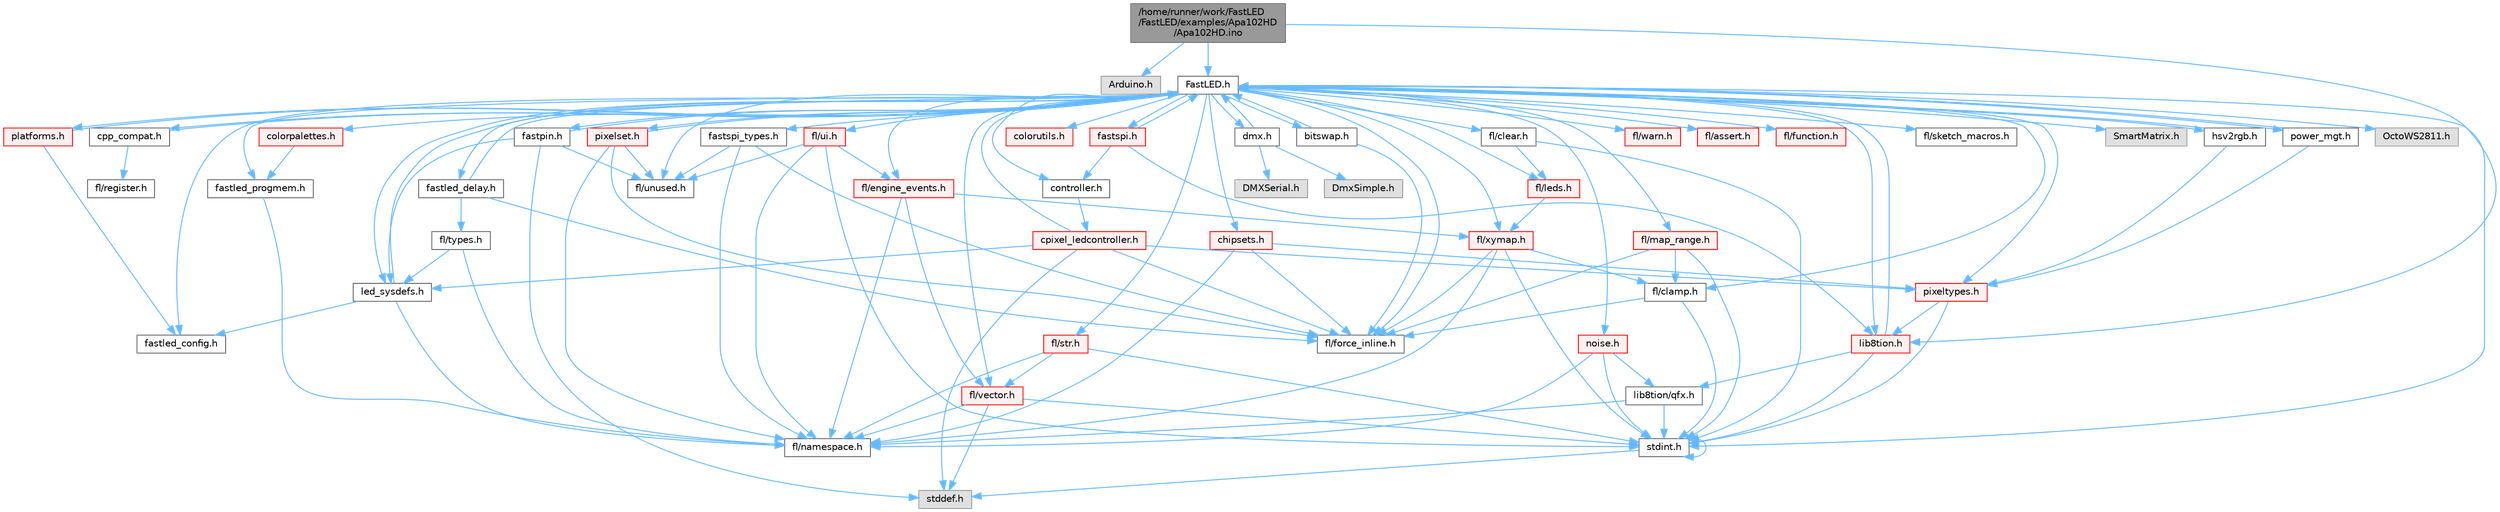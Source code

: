 digraph "/home/runner/work/FastLED/FastLED/examples/Apa102HD/Apa102HD.ino"
{
 // INTERACTIVE_SVG=YES
 // LATEX_PDF_SIZE
  bgcolor="transparent";
  edge [fontname=Helvetica,fontsize=10,labelfontname=Helvetica,labelfontsize=10];
  node [fontname=Helvetica,fontsize=10,shape=box,height=0.2,width=0.4];
  Node1 [id="Node000001",label="/home/runner/work/FastLED\l/FastLED/examples/Apa102HD\l/Apa102HD.ino",height=0.2,width=0.4,color="gray40", fillcolor="grey60", style="filled", fontcolor="black",tooltip="Example showing how to use the APA102HD gamma correction."];
  Node1 -> Node2 [id="edge1_Node000001_Node000002",color="steelblue1",style="solid",tooltip=" "];
  Node2 [id="Node000002",label="Arduino.h",height=0.2,width=0.4,color="grey60", fillcolor="#E0E0E0", style="filled",tooltip=" "];
  Node1 -> Node3 [id="edge2_Node000001_Node000003",color="steelblue1",style="solid",tooltip=" "];
  Node3 [id="Node000003",label="FastLED.h",height=0.2,width=0.4,color="grey40", fillcolor="white", style="filled",URL="$db/d97/_fast_l_e_d_8h.html",tooltip="central include file for FastLED, defines the CFastLED class/object"];
  Node3 -> Node4 [id="edge3_Node000003_Node000004",color="steelblue1",style="solid",tooltip=" "];
  Node4 [id="Node000004",label="stdint.h",height=0.2,width=0.4,color="grey40", fillcolor="white", style="filled",URL="$df/dd8/stdint_8h.html",tooltip=" "];
  Node4 -> Node5 [id="edge4_Node000004_Node000005",color="steelblue1",style="solid",tooltip=" "];
  Node5 [id="Node000005",label="stddef.h",height=0.2,width=0.4,color="grey60", fillcolor="#E0E0E0", style="filled",tooltip=" "];
  Node4 -> Node4 [id="edge5_Node000004_Node000004",color="steelblue1",style="solid",tooltip=" "];
  Node3 -> Node6 [id="edge6_Node000003_Node000006",color="steelblue1",style="solid",tooltip=" "];
  Node6 [id="Node000006",label="SmartMatrix.h",height=0.2,width=0.4,color="grey60", fillcolor="#E0E0E0", style="filled",tooltip=" "];
  Node3 -> Node7 [id="edge7_Node000003_Node000007",color="steelblue1",style="solid",tooltip=" "];
  Node7 [id="Node000007",label="OctoWS2811.h",height=0.2,width=0.4,color="grey60", fillcolor="#E0E0E0", style="filled",tooltip=" "];
  Node3 -> Node8 [id="edge8_Node000003_Node000008",color="steelblue1",style="solid",tooltip=" "];
  Node8 [id="Node000008",label="fl/force_inline.h",height=0.2,width=0.4,color="grey40", fillcolor="white", style="filled",URL="$d4/d64/force__inline_8h.html",tooltip=" "];
  Node3 -> Node9 [id="edge9_Node000003_Node000009",color="steelblue1",style="solid",tooltip=" "];
  Node9 [id="Node000009",label="cpp_compat.h",height=0.2,width=0.4,color="grey40", fillcolor="white", style="filled",URL="$d9/d13/cpp__compat_8h.html",tooltip="Compatibility functions based on C++ version."];
  Node9 -> Node3 [id="edge10_Node000009_Node000003",color="steelblue1",style="solid",tooltip=" "];
  Node9 -> Node10 [id="edge11_Node000009_Node000010",color="steelblue1",style="solid",tooltip=" "];
  Node10 [id="Node000010",label="fl/register.h",height=0.2,width=0.4,color="grey40", fillcolor="white", style="filled",URL="$df/d80/register_8h.html",tooltip=" "];
  Node3 -> Node11 [id="edge12_Node000003_Node000011",color="steelblue1",style="solid",tooltip=" "];
  Node11 [id="Node000011",label="fastled_config.h",height=0.2,width=0.4,color="grey40", fillcolor="white", style="filled",URL="$d5/d11/fastled__config_8h.html",tooltip="Contains definitions that can be used to configure FastLED at compile time."];
  Node3 -> Node12 [id="edge13_Node000003_Node000012",color="steelblue1",style="solid",tooltip=" "];
  Node12 [id="Node000012",label="led_sysdefs.h",height=0.2,width=0.4,color="grey40", fillcolor="white", style="filled",URL="$d9/d3e/led__sysdefs_8h.html",tooltip="Determines which platform system definitions to include."];
  Node12 -> Node3 [id="edge14_Node000012_Node000003",color="steelblue1",style="solid",tooltip=" "];
  Node12 -> Node11 [id="edge15_Node000012_Node000011",color="steelblue1",style="solid",tooltip=" "];
  Node12 -> Node13 [id="edge16_Node000012_Node000013",color="steelblue1",style="solid",tooltip=" "];
  Node13 [id="Node000013",label="fl/namespace.h",height=0.2,width=0.4,color="grey40", fillcolor="white", style="filled",URL="$df/d2a/namespace_8h.html",tooltip="Implements the FastLED namespace macros."];
  Node3 -> Node14 [id="edge17_Node000003_Node000014",color="steelblue1",style="solid",tooltip=" "];
  Node14 [id="Node000014",label="fastled_delay.h",height=0.2,width=0.4,color="grey40", fillcolor="white", style="filled",URL="$d0/da8/fastled__delay_8h.html",tooltip="Utility functions and classes for managing delay cycles."];
  Node14 -> Node3 [id="edge18_Node000014_Node000003",color="steelblue1",style="solid",tooltip=" "];
  Node14 -> Node15 [id="edge19_Node000014_Node000015",color="steelblue1",style="solid",tooltip=" "];
  Node15 [id="Node000015",label="fl/types.h",height=0.2,width=0.4,color="grey40", fillcolor="white", style="filled",URL="$d7/da1/fl_2types_8h.html",tooltip=" "];
  Node15 -> Node13 [id="edge20_Node000015_Node000013",color="steelblue1",style="solid",tooltip=" "];
  Node15 -> Node12 [id="edge21_Node000015_Node000012",color="steelblue1",style="solid",tooltip=" "];
  Node14 -> Node8 [id="edge22_Node000014_Node000008",color="steelblue1",style="solid",tooltip=" "];
  Node3 -> Node16 [id="edge23_Node000003_Node000016",color="steelblue1",style="solid",tooltip=" "];
  Node16 [id="Node000016",label="bitswap.h",height=0.2,width=0.4,color="grey40", fillcolor="white", style="filled",URL="$de/ded/bitswap_8h.html",tooltip="Functions for doing a rotation of bits/bytes used by parallel output."];
  Node16 -> Node3 [id="edge24_Node000016_Node000003",color="steelblue1",style="solid",tooltip=" "];
  Node16 -> Node8 [id="edge25_Node000016_Node000008",color="steelblue1",style="solid",tooltip=" "];
  Node3 -> Node17 [id="edge26_Node000003_Node000017",color="steelblue1",style="solid",tooltip=" "];
  Node17 [id="Node000017",label="controller.h",height=0.2,width=0.4,color="grey40", fillcolor="white", style="filled",URL="$d2/dd9/controller_8h.html",tooltip="deprecated: base definitions used by led controllers for writing out led data"];
  Node17 -> Node18 [id="edge27_Node000017_Node000018",color="steelblue1",style="solid",tooltip=" "];
  Node18 [id="Node000018",label="cpixel_ledcontroller.h",height=0.2,width=0.4,color="red", fillcolor="#FFF0F0", style="filled",URL="$d9/d57/cpixel__ledcontroller_8h.html",tooltip="defines the templated version of the CLEDController class"];
  Node18 -> Node5 [id="edge28_Node000018_Node000005",color="steelblue1",style="solid",tooltip=" "];
  Node18 -> Node3 [id="edge29_Node000018_Node000003",color="steelblue1",style="solid",tooltip=" "];
  Node18 -> Node12 [id="edge30_Node000018_Node000012",color="steelblue1",style="solid",tooltip=" "];
  Node18 -> Node19 [id="edge31_Node000018_Node000019",color="steelblue1",style="solid",tooltip=" "];
  Node19 [id="Node000019",label="pixeltypes.h",height=0.2,width=0.4,color="red", fillcolor="#FFF0F0", style="filled",URL="$d2/dba/pixeltypes_8h.html",tooltip="Includes defintions for RGB and HSV pixels."];
  Node19 -> Node4 [id="edge32_Node000019_Node000004",color="steelblue1",style="solid",tooltip=" "];
  Node19 -> Node20 [id="edge33_Node000019_Node000020",color="steelblue1",style="solid",tooltip=" "];
  Node20 [id="Node000020",label="lib8tion.h",height=0.2,width=0.4,color="red", fillcolor="#FFF0F0", style="filled",URL="$df/da5/lib8tion_8h.html",tooltip="Fast, efficient 8-bit math functions specifically designed for high-performance LED programming."];
  Node20 -> Node3 [id="edge34_Node000020_Node000003",color="steelblue1",style="solid",tooltip=" "];
  Node20 -> Node4 [id="edge35_Node000020_Node000004",color="steelblue1",style="solid",tooltip=" "];
  Node20 -> Node23 [id="edge36_Node000020_Node000023",color="steelblue1",style="solid",tooltip=" "];
  Node23 [id="Node000023",label="lib8tion/qfx.h",height=0.2,width=0.4,color="grey40", fillcolor="white", style="filled",URL="$d2/d19/qfx_8h.html",tooltip=" "];
  Node23 -> Node4 [id="edge37_Node000023_Node000004",color="steelblue1",style="solid",tooltip=" "];
  Node23 -> Node13 [id="edge38_Node000023_Node000013",color="steelblue1",style="solid",tooltip=" "];
  Node18 -> Node8 [id="edge39_Node000018_Node000008",color="steelblue1",style="solid",tooltip=" "];
  Node3 -> Node71 [id="edge40_Node000003_Node000071",color="steelblue1",style="solid",tooltip=" "];
  Node71 [id="Node000071",label="fastpin.h",height=0.2,width=0.4,color="grey40", fillcolor="white", style="filled",URL="$db/d65/fastpin_8h.html",tooltip="Class base definitions for defining fast pin access."];
  Node71 -> Node3 [id="edge41_Node000071_Node000003",color="steelblue1",style="solid",tooltip=" "];
  Node71 -> Node12 [id="edge42_Node000071_Node000012",color="steelblue1",style="solid",tooltip=" "];
  Node71 -> Node5 [id="edge43_Node000071_Node000005",color="steelblue1",style="solid",tooltip=" "];
  Node71 -> Node38 [id="edge44_Node000071_Node000038",color="steelblue1",style="solid",tooltip=" "];
  Node38 [id="Node000038",label="fl/unused.h",height=0.2,width=0.4,color="grey40", fillcolor="white", style="filled",URL="$d8/d4b/unused_8h.html",tooltip=" "];
  Node3 -> Node72 [id="edge45_Node000003_Node000072",color="steelblue1",style="solid",tooltip=" "];
  Node72 [id="Node000072",label="fastspi_types.h",height=0.2,width=0.4,color="grey40", fillcolor="white", style="filled",URL="$d2/ddb/fastspi__types_8h.html",tooltip="Data types and constants used by SPI interfaces."];
  Node72 -> Node8 [id="edge46_Node000072_Node000008",color="steelblue1",style="solid",tooltip=" "];
  Node72 -> Node13 [id="edge47_Node000072_Node000013",color="steelblue1",style="solid",tooltip=" "];
  Node72 -> Node38 [id="edge48_Node000072_Node000038",color="steelblue1",style="solid",tooltip=" "];
  Node3 -> Node73 [id="edge49_Node000003_Node000073",color="steelblue1",style="solid",tooltip=" "];
  Node73 [id="Node000073",label="dmx.h",height=0.2,width=0.4,color="grey40", fillcolor="white", style="filled",URL="$d3/de1/dmx_8h.html",tooltip="Defines the DMX512-based LED controllers."];
  Node73 -> Node3 [id="edge50_Node000073_Node000003",color="steelblue1",style="solid",tooltip=" "];
  Node73 -> Node74 [id="edge51_Node000073_Node000074",color="steelblue1",style="solid",tooltip=" "];
  Node74 [id="Node000074",label="DmxSimple.h",height=0.2,width=0.4,color="grey60", fillcolor="#E0E0E0", style="filled",tooltip=" "];
  Node73 -> Node75 [id="edge52_Node000073_Node000075",color="steelblue1",style="solid",tooltip=" "];
  Node75 [id="Node000075",label="DMXSerial.h",height=0.2,width=0.4,color="grey60", fillcolor="#E0E0E0", style="filled",tooltip=" "];
  Node3 -> Node76 [id="edge53_Node000003_Node000076",color="steelblue1",style="solid",tooltip=" "];
  Node76 [id="Node000076",label="platforms.h",height=0.2,width=0.4,color="red", fillcolor="#FFF0F0", style="filled",URL="$da/dc9/platforms_8h.html",tooltip="Determines which platforms headers to include."];
  Node76 -> Node3 [id="edge54_Node000076_Node000003",color="steelblue1",style="solid",tooltip=" "];
  Node76 -> Node11 [id="edge55_Node000076_Node000011",color="steelblue1",style="solid",tooltip=" "];
  Node3 -> Node78 [id="edge56_Node000003_Node000078",color="steelblue1",style="solid",tooltip=" "];
  Node78 [id="Node000078",label="fastled_progmem.h",height=0.2,width=0.4,color="grey40", fillcolor="white", style="filled",URL="$df/dab/fastled__progmem_8h.html",tooltip="Wrapper definitions to allow seamless use of PROGMEM in environments that have it."];
  Node78 -> Node13 [id="edge57_Node000078_Node000013",color="steelblue1",style="solid",tooltip=" "];
  Node3 -> Node20 [id="edge58_Node000003_Node000020",color="steelblue1",style="solid",tooltip=" "];
  Node3 -> Node19 [id="edge59_Node000003_Node000019",color="steelblue1",style="solid",tooltip=" "];
  Node3 -> Node79 [id="edge60_Node000003_Node000079",color="steelblue1",style="solid",tooltip=" "];
  Node79 [id="Node000079",label="hsv2rgb.h",height=0.2,width=0.4,color="grey40", fillcolor="white", style="filled",URL="$de/d9a/hsv2rgb_8h.html",tooltip="Functions to convert from the HSV colorspace to the RGB colorspace."];
  Node79 -> Node3 [id="edge61_Node000079_Node000003",color="steelblue1",style="solid",tooltip=" "];
  Node79 -> Node19 [id="edge62_Node000079_Node000019",color="steelblue1",style="solid",tooltip=" "];
  Node3 -> Node80 [id="edge63_Node000003_Node000080",color="steelblue1",style="solid",tooltip=" "];
  Node80 [id="Node000080",label="colorutils.h",height=0.2,width=0.4,color="red", fillcolor="#FFF0F0", style="filled",URL="$d1/dfb/colorutils_8h.html",tooltip=" "];
  Node3 -> Node85 [id="edge64_Node000003_Node000085",color="steelblue1",style="solid",tooltip=" "];
  Node85 [id="Node000085",label="pixelset.h",height=0.2,width=0.4,color="red", fillcolor="#FFF0F0", style="filled",URL="$d4/d46/pixelset_8h.html",tooltip="Declares classes for managing logical groups of LEDs."];
  Node85 -> Node8 [id="edge65_Node000085_Node000008",color="steelblue1",style="solid",tooltip=" "];
  Node85 -> Node13 [id="edge66_Node000085_Node000013",color="steelblue1",style="solid",tooltip=" "];
  Node85 -> Node38 [id="edge67_Node000085_Node000038",color="steelblue1",style="solid",tooltip=" "];
  Node85 -> Node3 [id="edge68_Node000085_Node000003",color="steelblue1",style="solid",tooltip=" "];
  Node3 -> Node86 [id="edge69_Node000003_Node000086",color="steelblue1",style="solid",tooltip=" "];
  Node86 [id="Node000086",label="colorpalettes.h",height=0.2,width=0.4,color="red", fillcolor="#FFF0F0", style="filled",URL="$dc/dcc/colorpalettes_8h.html",tooltip="Declarations for the predefined color palettes supplied by FastLED."];
  Node86 -> Node78 [id="edge70_Node000086_Node000078",color="steelblue1",style="solid",tooltip=" "];
  Node3 -> Node87 [id="edge71_Node000003_Node000087",color="steelblue1",style="solid",tooltip=" "];
  Node87 [id="Node000087",label="noise.h",height=0.2,width=0.4,color="red", fillcolor="#FFF0F0", style="filled",URL="$d1/d31/noise_8h.html",tooltip="Functions to generate and fill arrays with noise."];
  Node87 -> Node4 [id="edge72_Node000087_Node000004",color="steelblue1",style="solid",tooltip=" "];
  Node87 -> Node13 [id="edge73_Node000087_Node000013",color="steelblue1",style="solid",tooltip=" "];
  Node87 -> Node23 [id="edge74_Node000087_Node000023",color="steelblue1",style="solid",tooltip=" "];
  Node3 -> Node88 [id="edge75_Node000003_Node000088",color="steelblue1",style="solid",tooltip=" "];
  Node88 [id="Node000088",label="power_mgt.h",height=0.2,width=0.4,color="grey40", fillcolor="white", style="filled",URL="$dc/d5b/power__mgt_8h.html",tooltip="Functions to limit the power used by FastLED."];
  Node88 -> Node3 [id="edge76_Node000088_Node000003",color="steelblue1",style="solid",tooltip=" "];
  Node88 -> Node19 [id="edge77_Node000088_Node000019",color="steelblue1",style="solid",tooltip=" "];
  Node3 -> Node89 [id="edge78_Node000003_Node000089",color="steelblue1",style="solid",tooltip=" "];
  Node89 [id="Node000089",label="fastspi.h",height=0.2,width=0.4,color="red", fillcolor="#FFF0F0", style="filled",URL="$d6/ddc/fastspi_8h.html",tooltip="Serial peripheral interface (SPI) definitions per platform."];
  Node89 -> Node3 [id="edge79_Node000089_Node000003",color="steelblue1",style="solid",tooltip=" "];
  Node89 -> Node17 [id="edge80_Node000089_Node000017",color="steelblue1",style="solid",tooltip=" "];
  Node89 -> Node20 [id="edge81_Node000089_Node000020",color="steelblue1",style="solid",tooltip=" "];
  Node3 -> Node91 [id="edge82_Node000003_Node000091",color="steelblue1",style="solid",tooltip=" "];
  Node91 [id="Node000091",label="chipsets.h",height=0.2,width=0.4,color="red", fillcolor="#FFF0F0", style="filled",URL="$db/d66/chipsets_8h.html",tooltip="Contains the bulk of the definitions for the various LED chipsets supported."];
  Node91 -> Node19 [id="edge83_Node000091_Node000019",color="steelblue1",style="solid",tooltip=" "];
  Node91 -> Node8 [id="edge84_Node000091_Node000008",color="steelblue1",style="solid",tooltip=" "];
  Node91 -> Node13 [id="edge85_Node000091_Node000013",color="steelblue1",style="solid",tooltip=" "];
  Node3 -> Node60 [id="edge86_Node000003_Node000060",color="steelblue1",style="solid",tooltip=" "];
  Node60 [id="Node000060",label="fl/engine_events.h",height=0.2,width=0.4,color="red", fillcolor="#FFF0F0", style="filled",URL="$db/dc0/engine__events_8h.html",tooltip=" "];
  Node60 -> Node13 [id="edge87_Node000060_Node000013",color="steelblue1",style="solid",tooltip=" "];
  Node60 -> Node41 [id="edge88_Node000060_Node000041",color="steelblue1",style="solid",tooltip=" "];
  Node41 [id="Node000041",label="fl/vector.h",height=0.2,width=0.4,color="red", fillcolor="#FFF0F0", style="filled",URL="$d6/d68/vector_8h.html",tooltip=" "];
  Node41 -> Node5 [id="edge89_Node000041_Node000005",color="steelblue1",style="solid",tooltip=" "];
  Node41 -> Node4 [id="edge90_Node000041_Node000004",color="steelblue1",style="solid",tooltip=" "];
  Node41 -> Node13 [id="edge91_Node000041_Node000013",color="steelblue1",style="solid",tooltip=" "];
  Node60 -> Node68 [id="edge92_Node000060_Node000068",color="steelblue1",style="solid",tooltip=" "];
  Node68 [id="Node000068",label="fl/xymap.h",height=0.2,width=0.4,color="red", fillcolor="#FFF0F0", style="filled",URL="$da/d61/xymap_8h.html",tooltip=" "];
  Node68 -> Node4 [id="edge93_Node000068_Node000004",color="steelblue1",style="solid",tooltip=" "];
  Node68 -> Node29 [id="edge94_Node000068_Node000029",color="steelblue1",style="solid",tooltip=" "];
  Node29 [id="Node000029",label="fl/clamp.h",height=0.2,width=0.4,color="grey40", fillcolor="white", style="filled",URL="$d6/dd3/clamp_8h.html",tooltip=" "];
  Node29 -> Node4 [id="edge95_Node000029_Node000004",color="steelblue1",style="solid",tooltip=" "];
  Node29 -> Node8 [id="edge96_Node000029_Node000008",color="steelblue1",style="solid",tooltip=" "];
  Node68 -> Node8 [id="edge97_Node000068_Node000008",color="steelblue1",style="solid",tooltip=" "];
  Node68 -> Node13 [id="edge98_Node000068_Node000013",color="steelblue1",style="solid",tooltip=" "];
  Node3 -> Node92 [id="edge99_Node000003_Node000092",color="steelblue1",style="solid",tooltip=" "];
  Node92 [id="Node000092",label="fl/leds.h",height=0.2,width=0.4,color="red", fillcolor="#FFF0F0", style="filled",URL="$da/d78/leds_8h.html",tooltip=" "];
  Node92 -> Node68 [id="edge100_Node000092_Node000068",color="steelblue1",style="solid",tooltip=" "];
  Node3 -> Node26 [id="edge101_Node000003_Node000026",color="steelblue1",style="solid",tooltip=" "];
  Node26 [id="Node000026",label="fl/str.h",height=0.2,width=0.4,color="red", fillcolor="#FFF0F0", style="filled",URL="$d1/d93/str_8h.html",tooltip=" "];
  Node26 -> Node4 [id="edge102_Node000026_Node000004",color="steelblue1",style="solid",tooltip=" "];
  Node26 -> Node13 [id="edge103_Node000026_Node000013",color="steelblue1",style="solid",tooltip=" "];
  Node26 -> Node41 [id="edge104_Node000026_Node000041",color="steelblue1",style="solid",tooltip=" "];
  Node3 -> Node68 [id="edge105_Node000003_Node000068",color="steelblue1",style="solid",tooltip=" "];
  Node3 -> Node29 [id="edge106_Node000003_Node000029",color="steelblue1",style="solid",tooltip=" "];
  Node3 -> Node30 [id="edge107_Node000003_Node000030",color="steelblue1",style="solid",tooltip=" "];
  Node30 [id="Node000030",label="fl/map_range.h",height=0.2,width=0.4,color="red", fillcolor="#FFF0F0", style="filled",URL="$d1/d47/map__range_8h.html",tooltip=" "];
  Node30 -> Node4 [id="edge108_Node000030_Node000004",color="steelblue1",style="solid",tooltip=" "];
  Node30 -> Node29 [id="edge109_Node000030_Node000029",color="steelblue1",style="solid",tooltip=" "];
  Node30 -> Node8 [id="edge110_Node000030_Node000008",color="steelblue1",style="solid",tooltip=" "];
  Node3 -> Node93 [id="edge111_Node000003_Node000093",color="steelblue1",style="solid",tooltip=" "];
  Node93 [id="Node000093",label="fl/warn.h",height=0.2,width=0.4,color="red", fillcolor="#FFF0F0", style="filled",URL="$de/d77/warn_8h.html",tooltip=" "];
  Node3 -> Node64 [id="edge112_Node000003_Node000064",color="steelblue1",style="solid",tooltip=" "];
  Node64 [id="Node000064",label="fl/assert.h",height=0.2,width=0.4,color="red", fillcolor="#FFF0F0", style="filled",URL="$dc/da7/assert_8h.html",tooltip=" "];
  Node3 -> Node38 [id="edge113_Node000003_Node000038",color="steelblue1",style="solid",tooltip=" "];
  Node3 -> Node41 [id="edge114_Node000003_Node000041",color="steelblue1",style="solid",tooltip=" "];
  Node3 -> Node96 [id="edge115_Node000003_Node000096",color="steelblue1",style="solid",tooltip=" "];
  Node96 [id="Node000096",label="fl/function.h",height=0.2,width=0.4,color="red", fillcolor="#FFF0F0", style="filled",URL="$dd/d67/function_8h.html",tooltip=" "];
  Node3 -> Node97 [id="edge116_Node000003_Node000097",color="steelblue1",style="solid",tooltip=" "];
  Node97 [id="Node000097",label="fl/clear.h",height=0.2,width=0.4,color="grey40", fillcolor="white", style="filled",URL="$df/db0/clear_8h.html",tooltip=" "];
  Node97 -> Node92 [id="edge117_Node000097_Node000092",color="steelblue1",style="solid",tooltip=" "];
  Node97 -> Node4 [id="edge118_Node000097_Node000004",color="steelblue1",style="solid",tooltip=" "];
  Node3 -> Node98 [id="edge119_Node000003_Node000098",color="steelblue1",style="solid",tooltip=" "];
  Node98 [id="Node000098",label="fl/ui.h",height=0.2,width=0.4,color="red", fillcolor="#FFF0F0", style="filled",URL="$d9/d3b/ui_8h.html",tooltip=" "];
  Node98 -> Node4 [id="edge120_Node000098_Node000004",color="steelblue1",style="solid",tooltip=" "];
  Node98 -> Node60 [id="edge121_Node000098_Node000060",color="steelblue1",style="solid",tooltip=" "];
  Node98 -> Node13 [id="edge122_Node000098_Node000013",color="steelblue1",style="solid",tooltip=" "];
  Node98 -> Node38 [id="edge123_Node000098_Node000038",color="steelblue1",style="solid",tooltip=" "];
  Node3 -> Node107 [id="edge124_Node000003_Node000107",color="steelblue1",style="solid",tooltip=" "];
  Node107 [id="Node000107",label="fl/sketch_macros.h",height=0.2,width=0.4,color="grey40", fillcolor="white", style="filled",URL="$d1/dbc/sketch__macros_8h.html",tooltip=" "];
  Node1 -> Node20 [id="edge125_Node000001_Node000020",color="steelblue1",style="solid",tooltip=" "];
}
